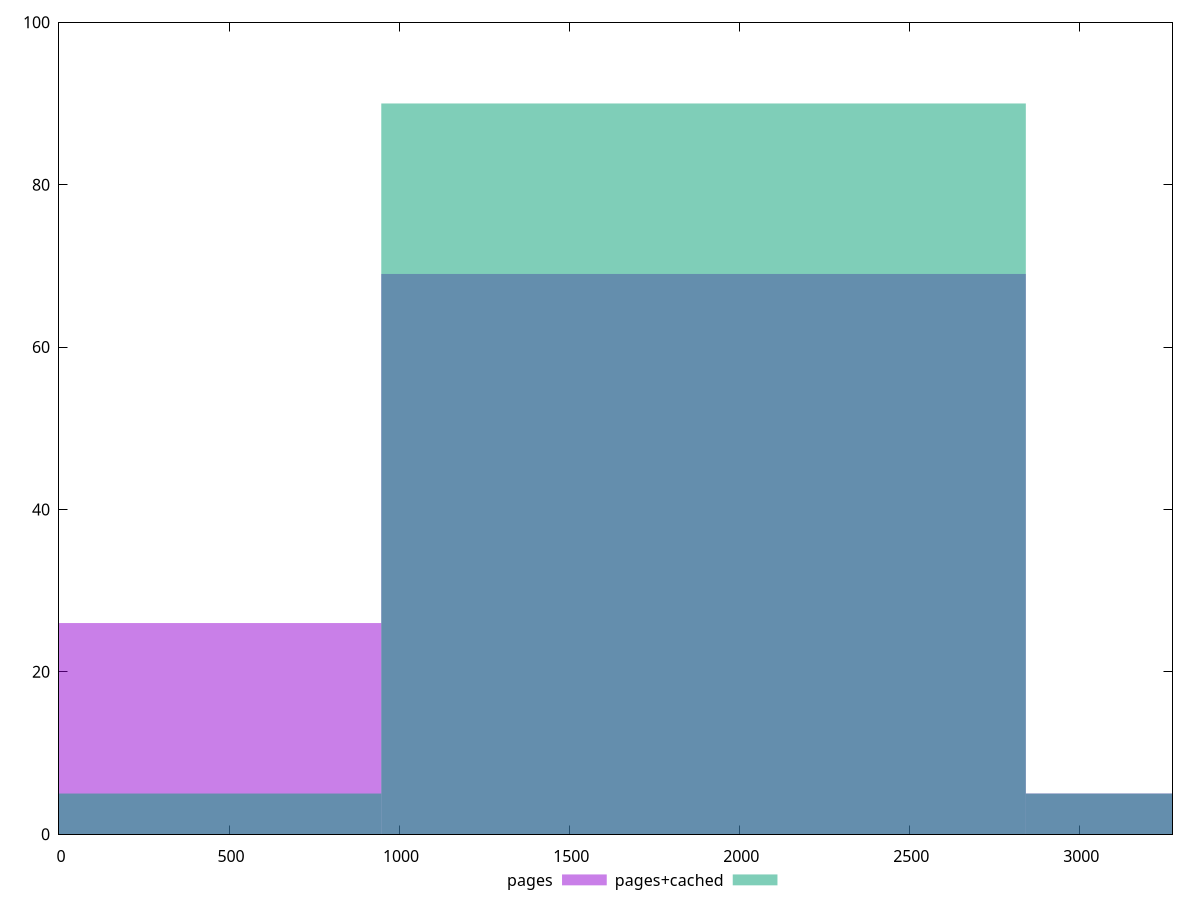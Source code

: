 reset

$pages <<EOF
1895.1546902581454 69
0 26
3790.3093805162907 5
EOF

$pagesCached <<EOF
0 5
1895.1546902581454 90
3790.3093805162907 5
EOF

set key outside below
set boxwidth 1895.1546902581454
set xrange [0:3274]
set yrange [0:100]
set trange [0:100]
set style fill transparent solid 0.5 noborder
set terminal svg size 640, 500 enhanced background rgb 'white'
set output "report_00013_2021-02-09T12-04-24.940Z/uses-rel-preload/comparison/histogram/0_vs_1.svg"

plot $pages title "pages" with boxes, \
     $pagesCached title "pages+cached" with boxes

reset
